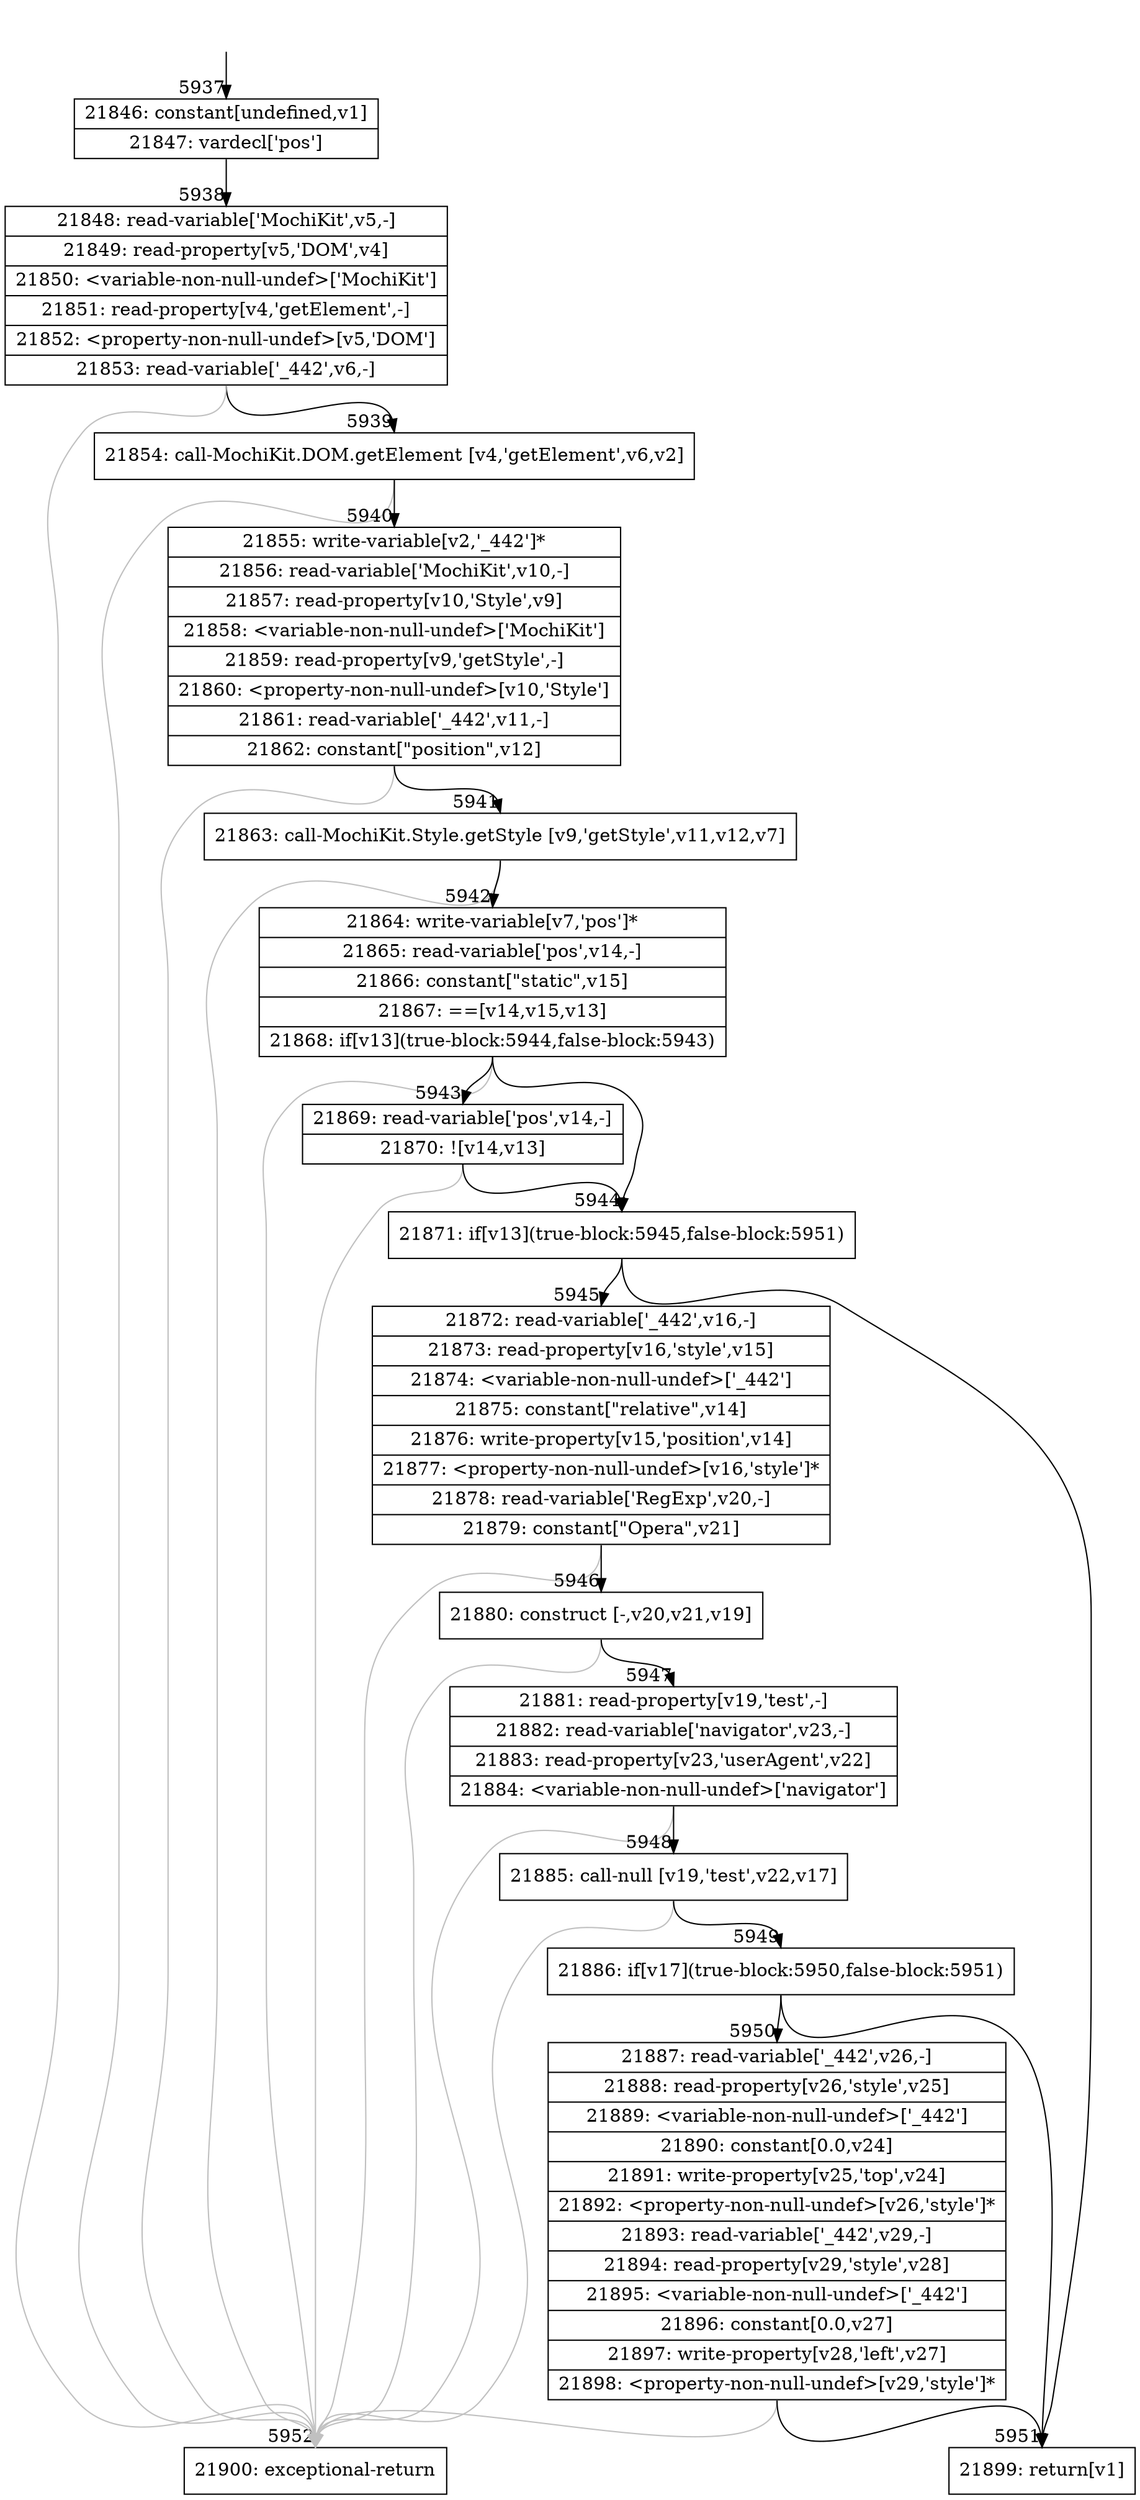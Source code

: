 digraph {
rankdir="TD"
BB_entry402[shape=none,label=""];
BB_entry402 -> BB5937 [tailport=s, headport=n, headlabel="    5937"]
BB5937 [shape=record label="{21846: constant[undefined,v1]|21847: vardecl['pos']}" ] 
BB5937 -> BB5938 [tailport=s, headport=n, headlabel="      5938"]
BB5938 [shape=record label="{21848: read-variable['MochiKit',v5,-]|21849: read-property[v5,'DOM',v4]|21850: \<variable-non-null-undef\>['MochiKit']|21851: read-property[v4,'getElement',-]|21852: \<property-non-null-undef\>[v5,'DOM']|21853: read-variable['_442',v6,-]}" ] 
BB5938 -> BB5939 [tailport=s, headport=n, headlabel="      5939"]
BB5938 -> BB5952 [tailport=s, headport=n, color=gray, headlabel="      5952"]
BB5939 [shape=record label="{21854: call-MochiKit.DOM.getElement [v4,'getElement',v6,v2]}" ] 
BB5939 -> BB5940 [tailport=s, headport=n, headlabel="      5940"]
BB5939 -> BB5952 [tailport=s, headport=n, color=gray]
BB5940 [shape=record label="{21855: write-variable[v2,'_442']*|21856: read-variable['MochiKit',v10,-]|21857: read-property[v10,'Style',v9]|21858: \<variable-non-null-undef\>['MochiKit']|21859: read-property[v9,'getStyle',-]|21860: \<property-non-null-undef\>[v10,'Style']|21861: read-variable['_442',v11,-]|21862: constant[\"position\",v12]}" ] 
BB5940 -> BB5941 [tailport=s, headport=n, headlabel="      5941"]
BB5940 -> BB5952 [tailport=s, headport=n, color=gray]
BB5941 [shape=record label="{21863: call-MochiKit.Style.getStyle [v9,'getStyle',v11,v12,v7]}" ] 
BB5941 -> BB5942 [tailport=s, headport=n, headlabel="      5942"]
BB5941 -> BB5952 [tailport=s, headport=n, color=gray]
BB5942 [shape=record label="{21864: write-variable[v7,'pos']*|21865: read-variable['pos',v14,-]|21866: constant[\"static\",v15]|21867: ==[v14,v15,v13]|21868: if[v13](true-block:5944,false-block:5943)}" ] 
BB5942 -> BB5944 [tailport=s, headport=n, headlabel="      5944"]
BB5942 -> BB5943 [tailport=s, headport=n, headlabel="      5943"]
BB5942 -> BB5952 [tailport=s, headport=n, color=gray]
BB5943 [shape=record label="{21869: read-variable['pos',v14,-]|21870: ![v14,v13]}" ] 
BB5943 -> BB5944 [tailport=s, headport=n]
BB5943 -> BB5952 [tailport=s, headport=n, color=gray]
BB5944 [shape=record label="{21871: if[v13](true-block:5945,false-block:5951)}" ] 
BB5944 -> BB5945 [tailport=s, headport=n, headlabel="      5945"]
BB5944 -> BB5951 [tailport=s, headport=n, headlabel="      5951"]
BB5945 [shape=record label="{21872: read-variable['_442',v16,-]|21873: read-property[v16,'style',v15]|21874: \<variable-non-null-undef\>['_442']|21875: constant[\"relative\",v14]|21876: write-property[v15,'position',v14]|21877: \<property-non-null-undef\>[v16,'style']*|21878: read-variable['RegExp',v20,-]|21879: constant[\"Opera\",v21]}" ] 
BB5945 -> BB5946 [tailport=s, headport=n, headlabel="      5946"]
BB5945 -> BB5952 [tailport=s, headport=n, color=gray]
BB5946 [shape=record label="{21880: construct [-,v20,v21,v19]}" ] 
BB5946 -> BB5947 [tailport=s, headport=n, headlabel="      5947"]
BB5946 -> BB5952 [tailport=s, headport=n, color=gray]
BB5947 [shape=record label="{21881: read-property[v19,'test',-]|21882: read-variable['navigator',v23,-]|21883: read-property[v23,'userAgent',v22]|21884: \<variable-non-null-undef\>['navigator']}" ] 
BB5947 -> BB5948 [tailport=s, headport=n, headlabel="      5948"]
BB5947 -> BB5952 [tailport=s, headport=n, color=gray]
BB5948 [shape=record label="{21885: call-null [v19,'test',v22,v17]}" ] 
BB5948 -> BB5949 [tailport=s, headport=n, headlabel="      5949"]
BB5948 -> BB5952 [tailport=s, headport=n, color=gray]
BB5949 [shape=record label="{21886: if[v17](true-block:5950,false-block:5951)}" ] 
BB5949 -> BB5950 [tailport=s, headport=n, headlabel="      5950"]
BB5949 -> BB5951 [tailport=s, headport=n]
BB5950 [shape=record label="{21887: read-variable['_442',v26,-]|21888: read-property[v26,'style',v25]|21889: \<variable-non-null-undef\>['_442']|21890: constant[0.0,v24]|21891: write-property[v25,'top',v24]|21892: \<property-non-null-undef\>[v26,'style']*|21893: read-variable['_442',v29,-]|21894: read-property[v29,'style',v28]|21895: \<variable-non-null-undef\>['_442']|21896: constant[0.0,v27]|21897: write-property[v28,'left',v27]|21898: \<property-non-null-undef\>[v29,'style']*}" ] 
BB5950 -> BB5951 [tailport=s, headport=n]
BB5950 -> BB5952 [tailport=s, headport=n, color=gray]
BB5951 [shape=record label="{21899: return[v1]}" ] 
BB5952 [shape=record label="{21900: exceptional-return}" ] 
//#$~ 4164
}
